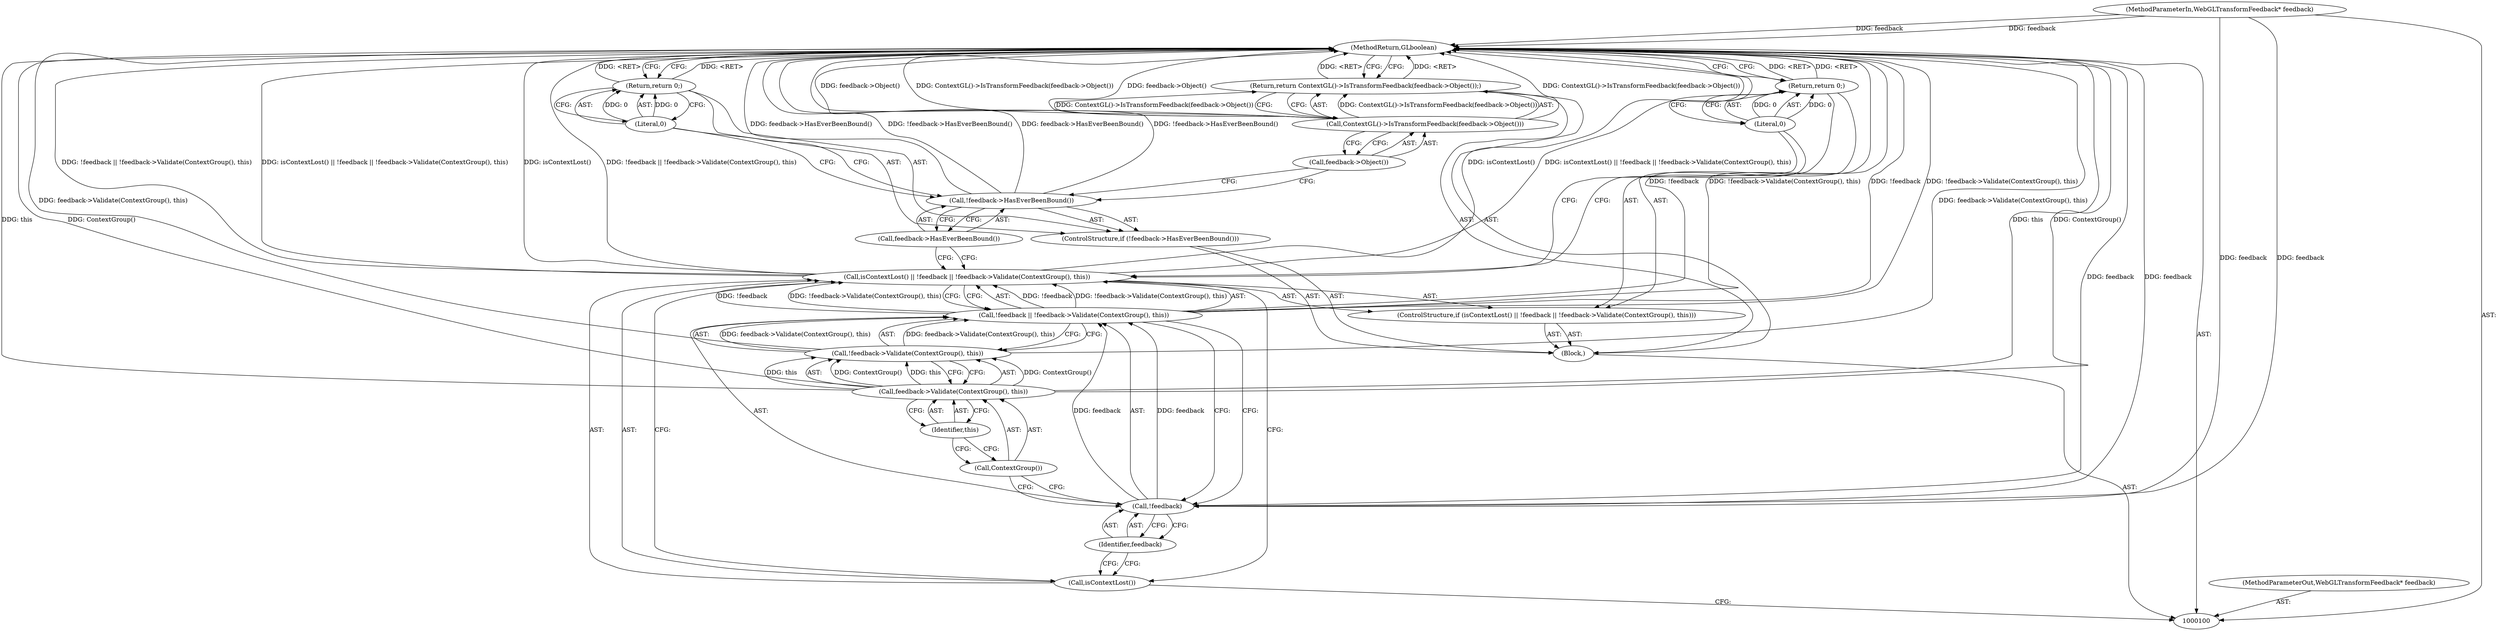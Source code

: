 digraph "0_Chrome_98095c718d7580b5d6715e5bfd8698234ecb4470_3" {
"1000123" [label="(MethodReturn,GLboolean)"];
"1000102" [label="(Block,)"];
"1000101" [label="(MethodParameterIn,WebGLTransformFeedback* feedback)"];
"1000160" [label="(MethodParameterOut,WebGLTransformFeedback* feedback)"];
"1000103" [label="(ControlStructure,if (isContextLost() || !feedback || !feedback->Validate(ContextGroup(), this)))"];
"1000106" [label="(Call,!feedback || !feedback->Validate(ContextGroup(), this))"];
"1000107" [label="(Call,!feedback)"];
"1000108" [label="(Identifier,feedback)"];
"1000109" [label="(Call,!feedback->Validate(ContextGroup(), this))"];
"1000110" [label="(Call,feedback->Validate(ContextGroup(), this))"];
"1000111" [label="(Call,ContextGroup())"];
"1000104" [label="(Call,isContextLost() || !feedback || !feedback->Validate(ContextGroup(), this))"];
"1000105" [label="(Call,isContextLost())"];
"1000112" [label="(Identifier,this)"];
"1000114" [label="(Literal,0)"];
"1000113" [label="(Return,return 0;)"];
"1000115" [label="(ControlStructure,if (!feedback->HasEverBeenBound()))"];
"1000116" [label="(Call,!feedback->HasEverBeenBound())"];
"1000117" [label="(Call,feedback->HasEverBeenBound())"];
"1000119" [label="(Literal,0)"];
"1000118" [label="(Return,return 0;)"];
"1000120" [label="(Return,return ContextGL()->IsTransformFeedback(feedback->Object());)"];
"1000122" [label="(Call,feedback->Object())"];
"1000121" [label="(Call,ContextGL()->IsTransformFeedback(feedback->Object()))"];
"1000123" -> "1000100"  [label="AST: "];
"1000123" -> "1000113"  [label="CFG: "];
"1000123" -> "1000118"  [label="CFG: "];
"1000123" -> "1000120"  [label="CFG: "];
"1000118" -> "1000123"  [label="DDG: <RET>"];
"1000120" -> "1000123"  [label="DDG: <RET>"];
"1000113" -> "1000123"  [label="DDG: <RET>"];
"1000116" -> "1000123"  [label="DDG: feedback->HasEverBeenBound()"];
"1000116" -> "1000123"  [label="DDG: !feedback->HasEverBeenBound()"];
"1000107" -> "1000123"  [label="DDG: feedback"];
"1000106" -> "1000123"  [label="DDG: !feedback"];
"1000106" -> "1000123"  [label="DDG: !feedback->Validate(ContextGroup(), this)"];
"1000104" -> "1000123"  [label="DDG: isContextLost() || !feedback || !feedback->Validate(ContextGroup(), this)"];
"1000104" -> "1000123"  [label="DDG: isContextLost()"];
"1000104" -> "1000123"  [label="DDG: !feedback || !feedback->Validate(ContextGroup(), this)"];
"1000121" -> "1000123"  [label="DDG: ContextGL()->IsTransformFeedback(feedback->Object())"];
"1000121" -> "1000123"  [label="DDG: feedback->Object()"];
"1000110" -> "1000123"  [label="DDG: this"];
"1000110" -> "1000123"  [label="DDG: ContextGroup()"];
"1000101" -> "1000123"  [label="DDG: feedback"];
"1000109" -> "1000123"  [label="DDG: feedback->Validate(ContextGroup(), this)"];
"1000102" -> "1000100"  [label="AST: "];
"1000103" -> "1000102"  [label="AST: "];
"1000115" -> "1000102"  [label="AST: "];
"1000120" -> "1000102"  [label="AST: "];
"1000101" -> "1000100"  [label="AST: "];
"1000101" -> "1000123"  [label="DDG: feedback"];
"1000101" -> "1000107"  [label="DDG: feedback"];
"1000160" -> "1000100"  [label="AST: "];
"1000103" -> "1000102"  [label="AST: "];
"1000104" -> "1000103"  [label="AST: "];
"1000113" -> "1000103"  [label="AST: "];
"1000106" -> "1000104"  [label="AST: "];
"1000106" -> "1000107"  [label="CFG: "];
"1000106" -> "1000109"  [label="CFG: "];
"1000107" -> "1000106"  [label="AST: "];
"1000109" -> "1000106"  [label="AST: "];
"1000104" -> "1000106"  [label="CFG: "];
"1000106" -> "1000123"  [label="DDG: !feedback"];
"1000106" -> "1000123"  [label="DDG: !feedback->Validate(ContextGroup(), this)"];
"1000106" -> "1000104"  [label="DDG: !feedback"];
"1000106" -> "1000104"  [label="DDG: !feedback->Validate(ContextGroup(), this)"];
"1000107" -> "1000106"  [label="DDG: feedback"];
"1000109" -> "1000106"  [label="DDG: feedback->Validate(ContextGroup(), this)"];
"1000107" -> "1000106"  [label="AST: "];
"1000107" -> "1000108"  [label="CFG: "];
"1000108" -> "1000107"  [label="AST: "];
"1000111" -> "1000107"  [label="CFG: "];
"1000106" -> "1000107"  [label="CFG: "];
"1000107" -> "1000123"  [label="DDG: feedback"];
"1000107" -> "1000106"  [label="DDG: feedback"];
"1000101" -> "1000107"  [label="DDG: feedback"];
"1000108" -> "1000107"  [label="AST: "];
"1000108" -> "1000105"  [label="CFG: "];
"1000107" -> "1000108"  [label="CFG: "];
"1000109" -> "1000106"  [label="AST: "];
"1000109" -> "1000110"  [label="CFG: "];
"1000110" -> "1000109"  [label="AST: "];
"1000106" -> "1000109"  [label="CFG: "];
"1000109" -> "1000123"  [label="DDG: feedback->Validate(ContextGroup(), this)"];
"1000109" -> "1000106"  [label="DDG: feedback->Validate(ContextGroup(), this)"];
"1000110" -> "1000109"  [label="DDG: ContextGroup()"];
"1000110" -> "1000109"  [label="DDG: this"];
"1000110" -> "1000109"  [label="AST: "];
"1000110" -> "1000112"  [label="CFG: "];
"1000111" -> "1000110"  [label="AST: "];
"1000112" -> "1000110"  [label="AST: "];
"1000109" -> "1000110"  [label="CFG: "];
"1000110" -> "1000123"  [label="DDG: this"];
"1000110" -> "1000123"  [label="DDG: ContextGroup()"];
"1000110" -> "1000109"  [label="DDG: ContextGroup()"];
"1000110" -> "1000109"  [label="DDG: this"];
"1000111" -> "1000110"  [label="AST: "];
"1000111" -> "1000107"  [label="CFG: "];
"1000112" -> "1000111"  [label="CFG: "];
"1000104" -> "1000103"  [label="AST: "];
"1000104" -> "1000105"  [label="CFG: "];
"1000104" -> "1000106"  [label="CFG: "];
"1000105" -> "1000104"  [label="AST: "];
"1000106" -> "1000104"  [label="AST: "];
"1000114" -> "1000104"  [label="CFG: "];
"1000117" -> "1000104"  [label="CFG: "];
"1000104" -> "1000123"  [label="DDG: isContextLost() || !feedback || !feedback->Validate(ContextGroup(), this)"];
"1000104" -> "1000123"  [label="DDG: isContextLost()"];
"1000104" -> "1000123"  [label="DDG: !feedback || !feedback->Validate(ContextGroup(), this)"];
"1000106" -> "1000104"  [label="DDG: !feedback"];
"1000106" -> "1000104"  [label="DDG: !feedback->Validate(ContextGroup(), this)"];
"1000105" -> "1000104"  [label="AST: "];
"1000105" -> "1000100"  [label="CFG: "];
"1000108" -> "1000105"  [label="CFG: "];
"1000104" -> "1000105"  [label="CFG: "];
"1000112" -> "1000110"  [label="AST: "];
"1000112" -> "1000111"  [label="CFG: "];
"1000110" -> "1000112"  [label="CFG: "];
"1000114" -> "1000113"  [label="AST: "];
"1000114" -> "1000104"  [label="CFG: "];
"1000113" -> "1000114"  [label="CFG: "];
"1000114" -> "1000113"  [label="DDG: 0"];
"1000113" -> "1000103"  [label="AST: "];
"1000113" -> "1000114"  [label="CFG: "];
"1000114" -> "1000113"  [label="AST: "];
"1000123" -> "1000113"  [label="CFG: "];
"1000113" -> "1000123"  [label="DDG: <RET>"];
"1000114" -> "1000113"  [label="DDG: 0"];
"1000115" -> "1000102"  [label="AST: "];
"1000116" -> "1000115"  [label="AST: "];
"1000118" -> "1000115"  [label="AST: "];
"1000116" -> "1000115"  [label="AST: "];
"1000116" -> "1000117"  [label="CFG: "];
"1000117" -> "1000116"  [label="AST: "];
"1000119" -> "1000116"  [label="CFG: "];
"1000122" -> "1000116"  [label="CFG: "];
"1000116" -> "1000123"  [label="DDG: feedback->HasEverBeenBound()"];
"1000116" -> "1000123"  [label="DDG: !feedback->HasEverBeenBound()"];
"1000117" -> "1000116"  [label="AST: "];
"1000117" -> "1000104"  [label="CFG: "];
"1000116" -> "1000117"  [label="CFG: "];
"1000119" -> "1000118"  [label="AST: "];
"1000119" -> "1000116"  [label="CFG: "];
"1000118" -> "1000119"  [label="CFG: "];
"1000119" -> "1000118"  [label="DDG: 0"];
"1000118" -> "1000115"  [label="AST: "];
"1000118" -> "1000119"  [label="CFG: "];
"1000119" -> "1000118"  [label="AST: "];
"1000123" -> "1000118"  [label="CFG: "];
"1000118" -> "1000123"  [label="DDG: <RET>"];
"1000119" -> "1000118"  [label="DDG: 0"];
"1000120" -> "1000102"  [label="AST: "];
"1000120" -> "1000121"  [label="CFG: "];
"1000121" -> "1000120"  [label="AST: "];
"1000123" -> "1000120"  [label="CFG: "];
"1000120" -> "1000123"  [label="DDG: <RET>"];
"1000121" -> "1000120"  [label="DDG: ContextGL()->IsTransformFeedback(feedback->Object())"];
"1000122" -> "1000121"  [label="AST: "];
"1000122" -> "1000116"  [label="CFG: "];
"1000121" -> "1000122"  [label="CFG: "];
"1000121" -> "1000120"  [label="AST: "];
"1000121" -> "1000122"  [label="CFG: "];
"1000122" -> "1000121"  [label="AST: "];
"1000120" -> "1000121"  [label="CFG: "];
"1000121" -> "1000123"  [label="DDG: ContextGL()->IsTransformFeedback(feedback->Object())"];
"1000121" -> "1000123"  [label="DDG: feedback->Object()"];
"1000121" -> "1000120"  [label="DDG: ContextGL()->IsTransformFeedback(feedback->Object())"];
}
